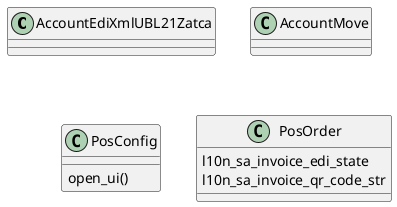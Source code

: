 @startuml classes_l10n_sa_edi_pos
set namespaceSeparator none
class "AccountEdiXmlUBL21Zatca" as odoo_src.odoo.addons.l10n_sa_edi_pos.models.account_edi_xml_ubl_21_zatca.AccountEdiXmlUBL21Zatca {
}
class "AccountMove" as odoo_src.odoo.addons.l10n_sa_edi_pos.models.account_move.AccountMove {
}
class "PosConfig" as odoo_src.odoo.addons.l10n_sa_edi_pos.models.pos_config.PosConfig {
  open_ui()
}
class "PosOrder" as odoo_src.odoo.addons.l10n_sa_edi_pos.models.pos_order.PosOrder {
  l10n_sa_invoice_edi_state
  l10n_sa_invoice_qr_code_str
}
@enduml
